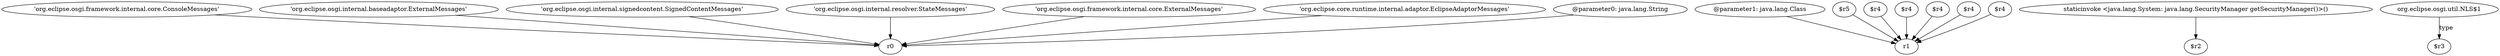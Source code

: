 digraph g {
0[label="'org.eclipse.osgi.framework.internal.core.ConsoleMessages'"]
1[label="r0"]
0->1[label=""]
2[label="@parameter1: java.lang.Class"]
3[label="r1"]
2->3[label=""]
4[label="'org.eclipse.osgi.internal.baseadaptor.ExternalMessages'"]
4->1[label=""]
5[label="staticinvoke <java.lang.System: java.lang.SecurityManager getSecurityManager()>()"]
6[label="$r2"]
5->6[label=""]
7[label="$r5"]
7->3[label=""]
8[label="$r4"]
8->3[label=""]
9[label="'org.eclipse.osgi.internal.signedcontent.SignedContentMessages'"]
9->1[label=""]
10[label="$r4"]
10->3[label=""]
11[label="$r4"]
11->3[label=""]
12[label="'org.eclipse.osgi.internal.resolver.StateMessages'"]
12->1[label=""]
13[label="'org.eclipse.osgi.framework.internal.core.ExternalMessages'"]
13->1[label=""]
14[label="$r4"]
14->3[label=""]
15[label="'org.eclipse.core.runtime.internal.adaptor.EclipseAdaptorMessages'"]
15->1[label=""]
16[label="$r4"]
16->3[label=""]
17[label="@parameter0: java.lang.String"]
17->1[label=""]
18[label="org.eclipse.osgi.util.NLS$1"]
19[label="$r3"]
18->19[label="type"]
}